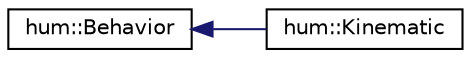 digraph "Graphical Class Hierarchy"
{
  edge [fontname="Helvetica",fontsize="10",labelfontname="Helvetica",labelfontsize="10"];
  node [fontname="Helvetica",fontsize="10",shape=record];
  rankdir="LR";
  Node1 [label="hum::Behavior",height=0.2,width=0.4,color="black", fillcolor="white", style="filled",URL="$classhum_1_1Behavior.html",tooltip="Class from which inherit to implement and give an Actor behavior. "];
  Node1 -> Node2 [dir="back",color="midnightblue",fontsize="10",style="solid",fontname="Helvetica"];
  Node2 [label="hum::Kinematic",height=0.2,width=0.4,color="black", fillcolor="white", style="filled",URL="$classhum_1_1Kinematic.html",tooltip="Add Kinematic properties to the Actor. (Requires KinematicWorld). "];
}
